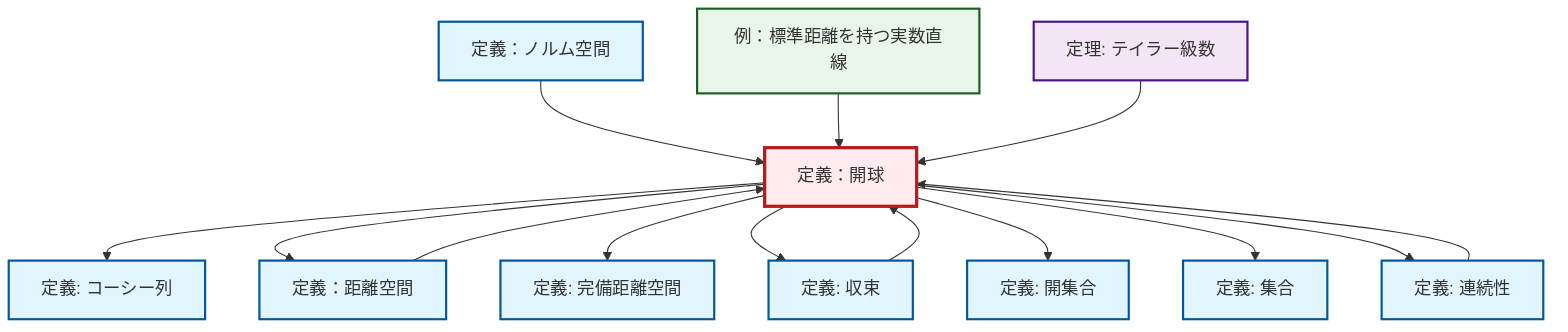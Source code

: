 graph TD
    classDef definition fill:#e1f5fe,stroke:#01579b,stroke-width:2px
    classDef theorem fill:#f3e5f5,stroke:#4a148c,stroke-width:2px
    classDef axiom fill:#fff3e0,stroke:#e65100,stroke-width:2px
    classDef example fill:#e8f5e9,stroke:#1b5e20,stroke-width:2px
    classDef current fill:#ffebee,stroke:#b71c1c,stroke-width:3px
    def-cauchy-sequence["定義: コーシー列"]:::definition
    def-open-set["定義: 開集合"]:::definition
    def-set["定義: 集合"]:::definition
    def-open-ball["定義：開球"]:::definition
    def-continuity["定義: 連続性"]:::definition
    def-metric-space["定義：距離空間"]:::definition
    ex-real-line-metric["例：標準距離を持つ実数直線"]:::example
    def-convergence["定義: 収束"]:::definition
    def-complete-metric-space["定義: 完備距離空間"]:::definition
    thm-taylor-series["定理: テイラー級数"]:::theorem
    def-normed-vector-space["定義：ノルム空間"]:::definition
    def-open-ball --> def-cauchy-sequence
    def-convergence --> def-open-ball
    def-normed-vector-space --> def-open-ball
    def-open-ball --> def-metric-space
    def-continuity --> def-open-ball
    ex-real-line-metric --> def-open-ball
    def-open-ball --> def-complete-metric-space
    def-open-ball --> def-convergence
    def-open-ball --> def-open-set
    def-metric-space --> def-open-ball
    thm-taylor-series --> def-open-ball
    def-open-ball --> def-set
    def-open-ball --> def-continuity
    class def-open-ball current
